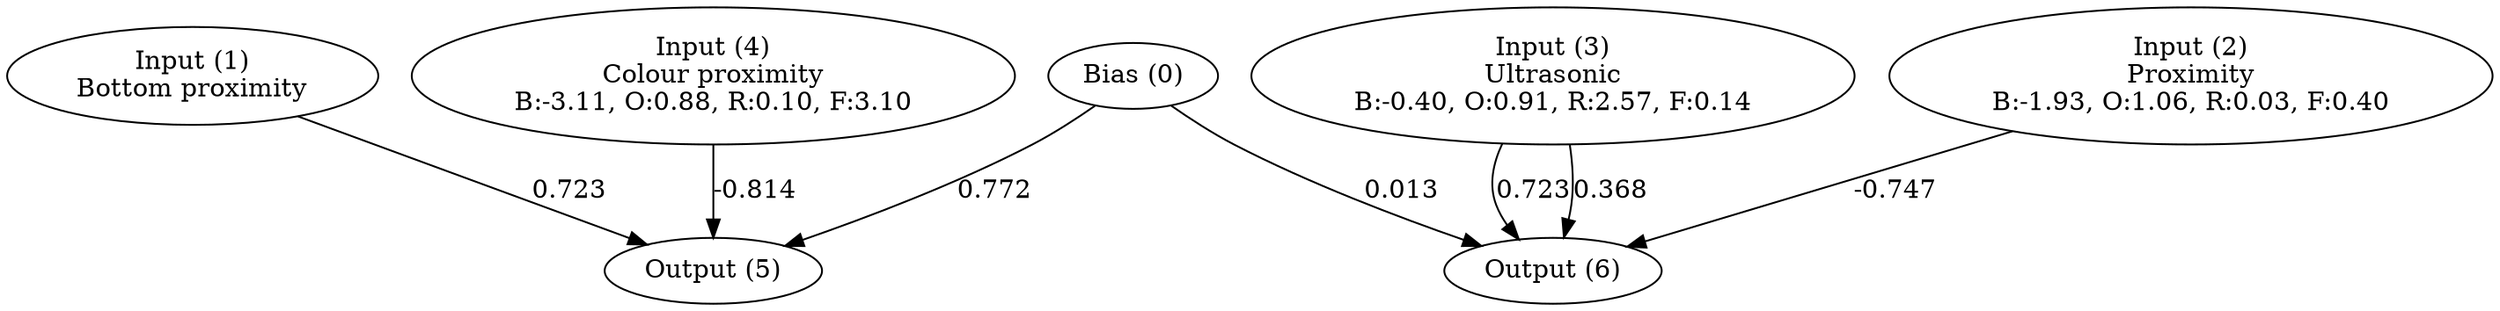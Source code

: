 digraph G {
  0 [ label="Bias (0)" ];
  1 [ label="Input (1)\nBottom proximity" ];
  2 [ label="Input (2)\nProximity\nB:-1.93, O:1.06, R:0.03, F:0.40" ];
  3 [ label="Input (3)\nUltrasonic\nB:-0.40, O:0.91, R:2.57, F:0.14" ];
  4 [ label="Input (4)\nColour proximity\nB:-3.11, O:0.88, R:0.10, F:3.10" ];
  5 [ label="Output (5)" ];
  6 [ label="Output (6)" ];
  { rank=same 0 1 2 3 4 }
  { rank=same 5 6 }
  0 -> 5 [ label="0.772" ];
  0 -> 6 [ label="0.013" ];
  1 -> 5 [ label="0.723" ];
  2 -> 6 [ label="-0.747" ];
  3 -> 6 [ label="0.723" ];
  3 -> 6 [ label="0.368" ];
  4 -> 5 [ label="-0.814" ];
}
